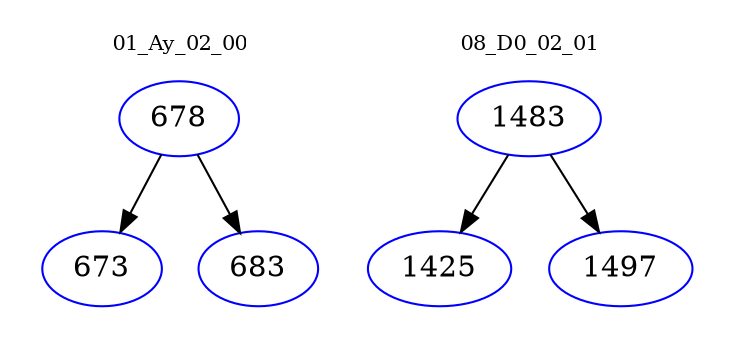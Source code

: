 digraph{
subgraph cluster_0 {
color = white
label = "01_Ay_02_00";
fontsize=10;
T0_678 [label="678", color="blue"]
T0_678 -> T0_673 [color="black"]
T0_673 [label="673", color="blue"]
T0_678 -> T0_683 [color="black"]
T0_683 [label="683", color="blue"]
}
subgraph cluster_1 {
color = white
label = "08_D0_02_01";
fontsize=10;
T1_1483 [label="1483", color="blue"]
T1_1483 -> T1_1425 [color="black"]
T1_1425 [label="1425", color="blue"]
T1_1483 -> T1_1497 [color="black"]
T1_1497 [label="1497", color="blue"]
}
}

